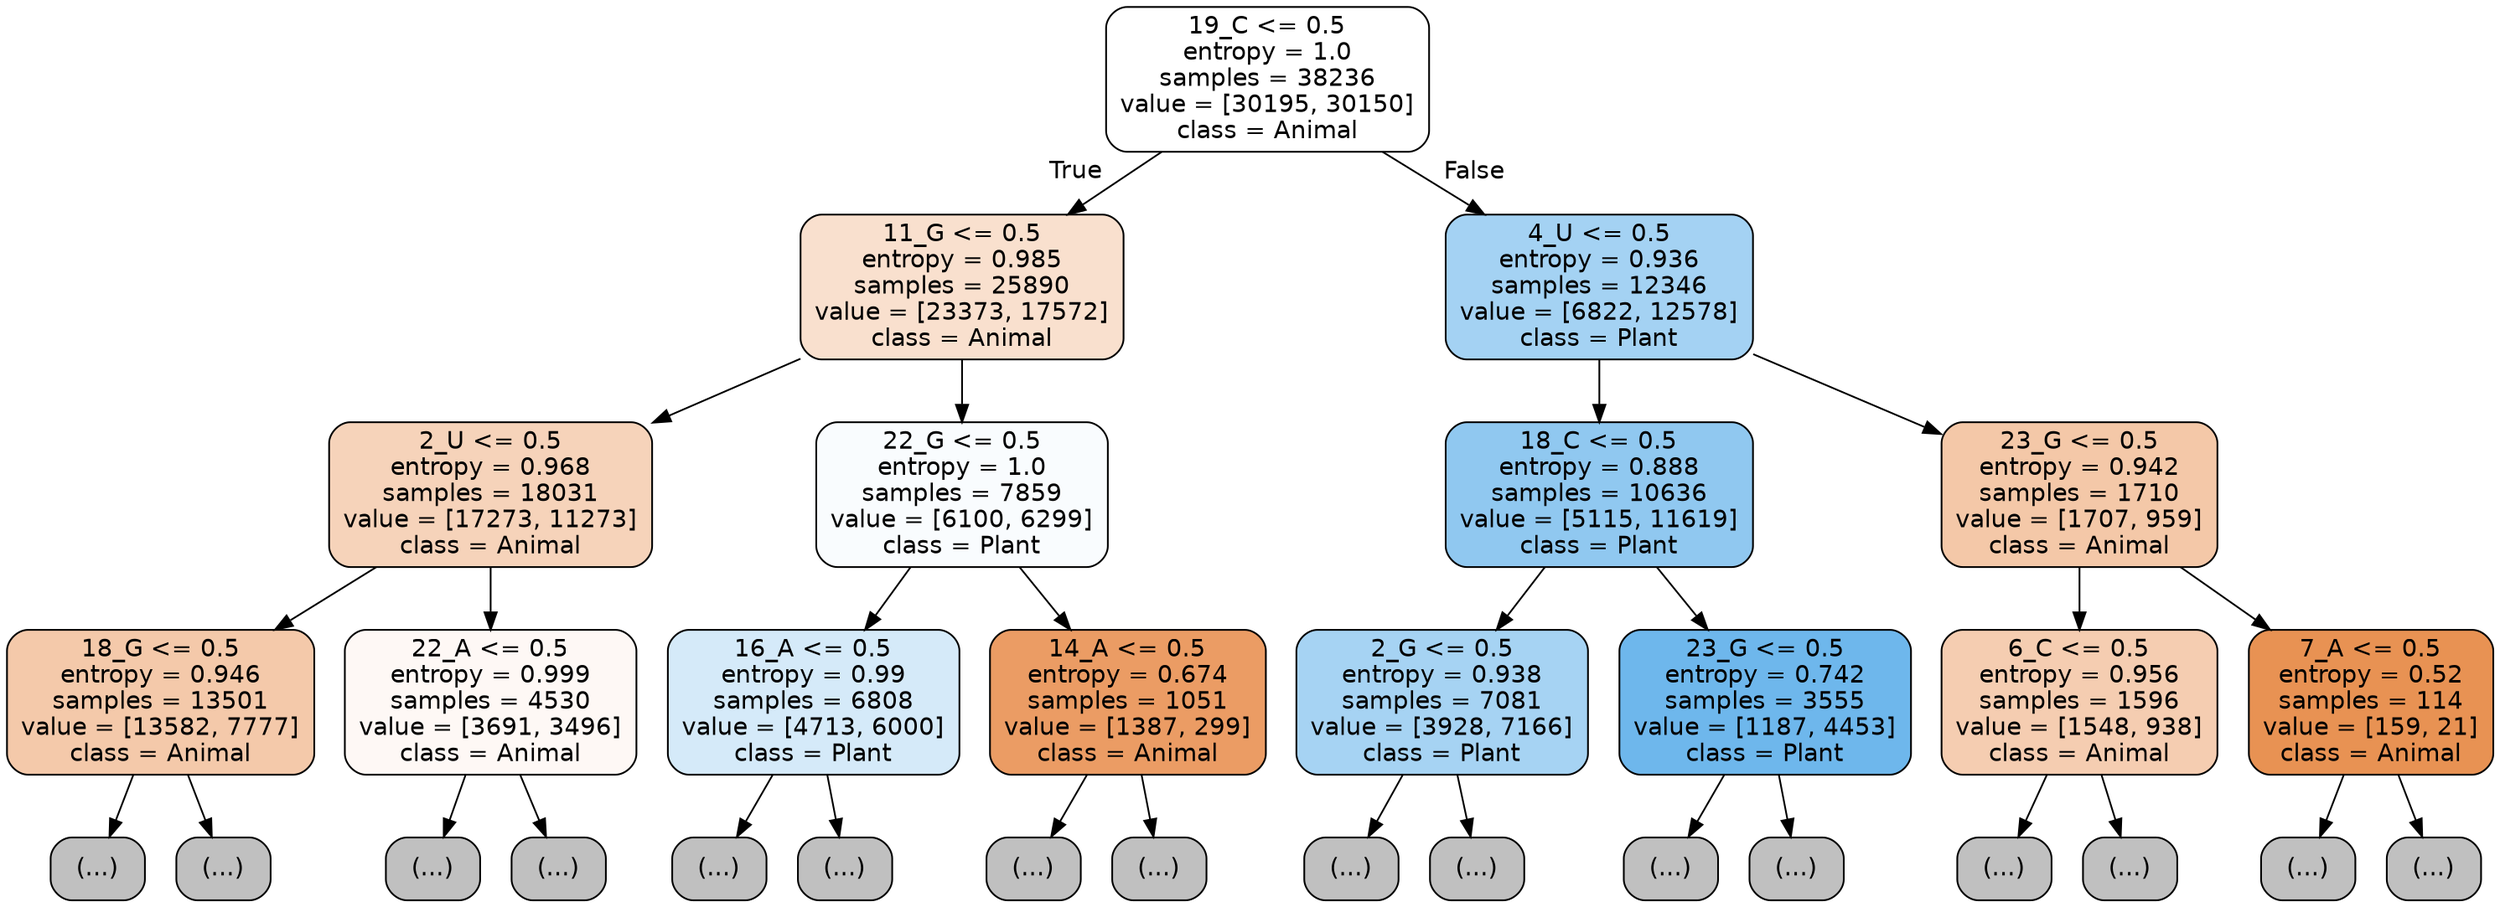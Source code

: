 digraph Tree {
node [shape=box, style="filled, rounded", color="black", fontname="helvetica"] ;
edge [fontname="helvetica"] ;
0 [label="19_C <= 0.5\nentropy = 1.0\nsamples = 38236\nvalue = [30195, 30150]\nclass = Animal", fillcolor="#ffffff"] ;
1 [label="11_G <= 0.5\nentropy = 0.985\nsamples = 25890\nvalue = [23373, 17572]\nclass = Animal", fillcolor="#f9e0ce"] ;
0 -> 1 [labeldistance=2.5, labelangle=45, headlabel="True"] ;
2 [label="2_U <= 0.5\nentropy = 0.968\nsamples = 18031\nvalue = [17273, 11273]\nclass = Animal", fillcolor="#f6d3ba"] ;
1 -> 2 ;
3 [label="18_G <= 0.5\nentropy = 0.946\nsamples = 13501\nvalue = [13582, 7777]\nclass = Animal", fillcolor="#f4c9aa"] ;
2 -> 3 ;
4 [label="(...)", fillcolor="#C0C0C0"] ;
3 -> 4 ;
4845 [label="(...)", fillcolor="#C0C0C0"] ;
3 -> 4845 ;
6846 [label="22_A <= 0.5\nentropy = 0.999\nsamples = 4530\nvalue = [3691, 3496]\nclass = Animal", fillcolor="#fef8f5"] ;
2 -> 6846 ;
6847 [label="(...)", fillcolor="#C0C0C0"] ;
6846 -> 6847 ;
9018 [label="(...)", fillcolor="#C0C0C0"] ;
6846 -> 9018 ;
9301 [label="22_G <= 0.5\nentropy = 1.0\nsamples = 7859\nvalue = [6100, 6299]\nclass = Plant", fillcolor="#f9fcfe"] ;
1 -> 9301 ;
9302 [label="16_A <= 0.5\nentropy = 0.99\nsamples = 6808\nvalue = [4713, 6000]\nclass = Plant", fillcolor="#d5eaf9"] ;
9301 -> 9302 ;
9303 [label="(...)", fillcolor="#C0C0C0"] ;
9302 -> 9303 ;
11602 [label="(...)", fillcolor="#C0C0C0"] ;
9302 -> 11602 ;
12431 [label="14_A <= 0.5\nentropy = 0.674\nsamples = 1051\nvalue = [1387, 299]\nclass = Animal", fillcolor="#eb9c64"] ;
9301 -> 12431 ;
12432 [label="(...)", fillcolor="#C0C0C0"] ;
12431 -> 12432 ;
12755 [label="(...)", fillcolor="#C0C0C0"] ;
12431 -> 12755 ;
12828 [label="4_U <= 0.5\nentropy = 0.936\nsamples = 12346\nvalue = [6822, 12578]\nclass = Plant", fillcolor="#a4d2f3"] ;
0 -> 12828 [labeldistance=2.5, labelangle=-45, headlabel="False"] ;
12829 [label="18_C <= 0.5\nentropy = 0.888\nsamples = 10636\nvalue = [5115, 11619]\nclass = Plant", fillcolor="#90c8f0"] ;
12828 -> 12829 ;
12830 [label="2_G <= 0.5\nentropy = 0.938\nsamples = 7081\nvalue = [3928, 7166]\nclass = Plant", fillcolor="#a6d3f3"] ;
12829 -> 12830 ;
12831 [label="(...)", fillcolor="#C0C0C0"] ;
12830 -> 12831 ;
14552 [label="(...)", fillcolor="#C0C0C0"] ;
12830 -> 14552 ;
15249 [label="23_G <= 0.5\nentropy = 0.742\nsamples = 3555\nvalue = [1187, 4453]\nclass = Plant", fillcolor="#6eb7ec"] ;
12829 -> 15249 ;
15250 [label="(...)", fillcolor="#C0C0C0"] ;
15249 -> 15250 ;
15989 [label="(...)", fillcolor="#C0C0C0"] ;
15249 -> 15989 ;
16026 [label="23_G <= 0.5\nentropy = 0.942\nsamples = 1710\nvalue = [1707, 959]\nclass = Animal", fillcolor="#f4c8a8"] ;
12828 -> 16026 ;
16027 [label="6_C <= 0.5\nentropy = 0.956\nsamples = 1596\nvalue = [1548, 938]\nclass = Animal", fillcolor="#f5cdb1"] ;
16026 -> 16027 ;
16028 [label="(...)", fillcolor="#C0C0C0"] ;
16027 -> 16028 ;
16725 [label="(...)", fillcolor="#C0C0C0"] ;
16027 -> 16725 ;
16968 [label="7_A <= 0.5\nentropy = 0.52\nsamples = 114\nvalue = [159, 21]\nclass = Animal", fillcolor="#e89253"] ;
16026 -> 16968 ;
16969 [label="(...)", fillcolor="#C0C0C0"] ;
16968 -> 16969 ;
16998 [label="(...)", fillcolor="#C0C0C0"] ;
16968 -> 16998 ;
}